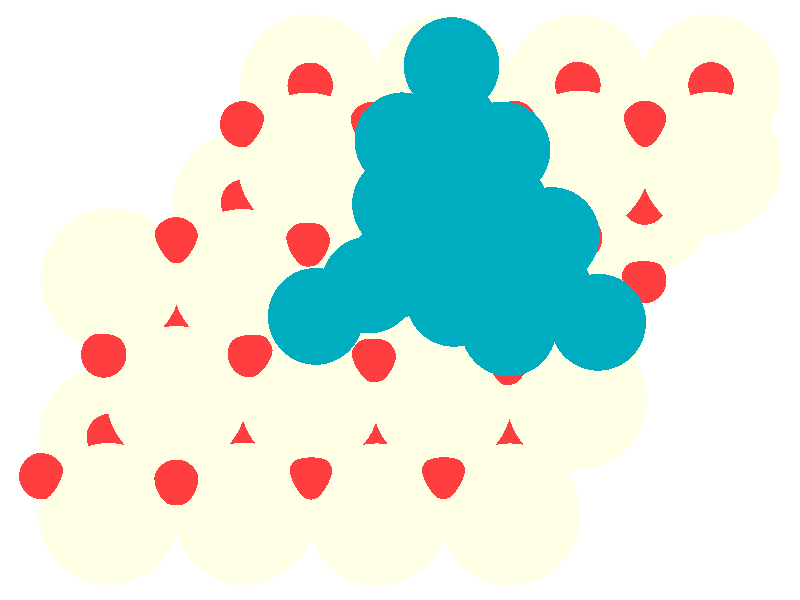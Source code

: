 #include "colors.inc"
#include "finish.inc"

global_settings {assumed_gamma 1 max_trace_level 6}
background {color White}
camera {orthographic
  right -23.25*x up 17.23*y
  direction 1.00*z
  location <0,0,50.00> look_at <0,0,0>}
light_source {<  2.00,   3.00,  40.00> color White
  area_light <0.70, 0, 0>, <0, 0.70, 0>, 3, 3
  adaptive 1 jitter}

#declare simple = finish {phong 0.7}
#declare pale = finish {ambient .5 diffuse .85 roughness .001 specular 0.200 }
#declare intermediate = finish {ambient 0.3 diffuse 0.6 specular 0.10 roughness 0.04 }
#declare vmd = finish {ambient .0 diffuse .65 phong 0.1 phong_size 40. specular 0.500 }
#declare jmol = finish {ambient .2 diffuse .6 specular 1 roughness .001 metallic}
#declare ase2 = finish {ambient 0.05 brilliance 3 diffuse 0.6 metallic specular 0.70 roughness 0.04 reflection 0.15}
#declare ase3 = finish {ambient .15 brilliance 2 diffuse .6 metallic specular 1. roughness .001 reflection .0}
#declare glass = finish {ambient .05 diffuse .3 specular 1. roughness .001}
#declare glass2 = finish {ambient .0 diffuse .3 specular 1. reflection .25 roughness .001}
#declare Rcell = 0.020;
#declare Rbond = 0.100;

#macro atom(LOC, R, COL, TRANS, FIN)
  sphere{LOC, R texture{pigment{color COL transmit TRANS} finish{FIN}}}
#end
#macro constrain(LOC, R, COL, TRANS FIN)
union{torus{R, Rcell rotate 45*z texture{pigment{color COL transmit TRANS} finish{FIN}}}
      torus{R, Rcell rotate -45*z texture{pigment{color COL transmit TRANS} finish{FIN}}}
      translate LOC}
#end

atom(< -2.62,   6.16, -11.75>, 2.04, rgb <1.00, 1.00, 0.78>, 0.0, ase3) // #0 
atom(<  3.20,  -3.92, -11.75>, 2.04, rgb <1.00, 1.00, 0.78>, 0.0, ase3) // #1 
atom(< -6.50,  -0.56, -11.75>, 2.04, rgb <1.00, 1.00, 0.78>, 0.0, ase3) // #2 
atom(<  5.14,  -0.56, -11.75>, 2.04, rgb <1.00, 1.00, 0.78>, 0.0, ase3) // #3 
atom(<  1.26,   6.16, -11.75>, 2.04, rgb <1.00, 1.00, 0.78>, 0.0, ase3) // #4 
atom(<  7.08,   2.80, -11.75>, 2.04, rgb <1.00, 1.00, 0.78>, 0.0, ase3) // #5 
atom(< -2.62,  -0.56, -11.75>, 2.04, rgb <1.00, 1.00, 0.78>, 0.0, ase3) // #6 
atom(<  9.02,   6.16, -11.75>, 2.04, rgb <1.00, 1.00, 0.78>, 0.0, ase3) // #7 
atom(<  5.14,   6.16, -11.75>, 2.04, rgb <1.00, 1.00, 0.78>, 0.0, ase3) // #8 
atom(< -0.68,  -3.92, -11.75>, 2.04, rgb <1.00, 1.00, 0.78>, 0.0, ase3) // #9 
atom(<  1.26,  -0.56, -11.75>, 2.04, rgb <1.00, 1.00, 0.78>, 0.0, ase3) // #10 
atom(< -0.68,   2.80, -11.75>, 2.04, rgb <1.00, 1.00, 0.78>, 0.0, ase3) // #11 
atom(< -8.44,  -3.92, -11.75>, 2.04, rgb <1.00, 1.00, 0.78>, 0.0, ase3) // #12 
atom(<  3.20,   2.80, -11.75>, 2.04, rgb <1.00, 1.00, 0.78>, 0.0, ase3) // #13 
atom(< -4.56,   2.80, -11.75>, 2.04, rgb <1.00, 1.00, 0.78>, 0.0, ase3) // #14 
atom(< -4.56,  -3.92, -11.75>, 2.04, rgb <1.00, 1.00, 0.78>, 0.0, ase3) // #15 
atom(< -4.52,  -6.14,  -8.63>, 2.04, rgb <1.00, 1.00, 0.78>, 0.0, ase3) // #16 
atom(<  3.21,   0.56,  -8.69>, 2.04, rgb <1.00, 1.00, 0.78>, 0.0, ase3) // #17 
atom(< -2.62,  -2.83,  -8.64>, 2.04, rgb <1.00, 1.00, 0.78>, 0.0, ase3) // #18 
atom(< -0.67,  -6.16,  -8.64>, 2.04, rgb <1.00, 1.00, 0.78>, 0.0, ase3) // #19 
atom(< -0.71,   0.54,  -8.67>, 2.04, rgb <1.00, 1.00, 0.78>, 0.0, ase3) // #20 
atom(<  1.22,  -2.84,  -8.64>, 2.04, rgb <1.00, 1.00, 0.78>, 0.0, ase3) // #21 
atom(<  1.27,   3.93,  -8.69>, 2.04, rgb <1.00, 1.00, 0.78>, 0.0, ase3) // #22 
atom(< -8.40,   0.59,  -8.63>, 2.04, rgb <1.00, 1.00, 0.78>, 0.0, ase3) // #23 
atom(< -8.47,  -6.15,  -8.62>, 2.04, rgb <1.00, 1.00, 0.78>, 0.0, ase3) // #24 
atom(<  9.03,   3.93,  -8.64>, 2.04, rgb <1.00, 1.00, 0.78>, 0.0, ase3) // #25 
atom(< -6.49,  -2.79,  -8.51>, 2.04, rgb <1.00, 1.00, 0.78>, 0.0, ase3) // #26 
atom(<  5.14,  -2.83,  -8.62>, 2.04, rgb <1.00, 1.00, 0.78>, 0.0, ase3) // #27 
atom(< -4.58,   0.57,  -8.64>, 2.04, rgb <1.00, 1.00, 0.78>, 0.0, ase3) // #28 
atom(<  5.22,   3.97,  -8.67>, 2.04, rgb <1.00, 1.00, 0.78>, 0.0, ase3) // #29 
atom(< -2.68,   3.91,  -8.64>, 2.04, rgb <1.00, 1.00, 0.78>, 0.0, ase3) // #30 
atom(<  3.20,  -6.16,  -8.65>, 2.04, rgb <1.00, 1.00, 0.78>, 0.0, ase3) // #31 
atom(< -2.62,   1.68, -12.54>, 0.66, rgb <1.00, 0.05, 0.05>, 0.0, ase3) // #32 
atom(< -8.44,  -1.68, -12.54>, 0.66, rgb <1.00, 0.05, 0.05>, 0.0, ase3) // #33 
atom(< -0.68,   5.04, -12.54>, 0.66, rgb <1.00, 0.05, 0.05>, 0.0, ase3) // #34 
atom(<-10.39,  -5.04, -12.54>, 0.66, rgb <1.00, 0.05, 0.05>, 0.0, ase3) // #35 
atom(<  3.20,  -1.68, -12.54>, 0.66, rgb <1.00, 0.05, 0.05>, 0.0, ase3) // #36 
atom(< -4.56,   5.04, -12.54>, 0.66, rgb <1.00, 0.05, 0.05>, 0.0, ase3) // #37 
atom(<  1.26,   1.68, -12.54>, 0.66, rgb <1.00, 0.05, 0.05>, 0.0, ase3) // #38 
atom(< -6.50,   1.68, -12.54>, 0.66, rgb <1.00, 0.05, 0.05>, 0.0, ase3) // #39 
atom(< -6.50,  -5.04, -12.54>, 0.66, rgb <1.00, 0.05, 0.05>, 0.0, ase3) // #40 
atom(<  7.08,   5.04, -12.54>, 0.66, rgb <1.00, 0.05, 0.05>, 0.0, ase3) // #41 
atom(< -0.68,  -1.68, -12.54>, 0.66, rgb <1.00, 0.05, 0.05>, 0.0, ase3) // #42 
atom(< -2.62,  -5.04, -12.54>, 0.66, rgb <1.00, 0.05, 0.05>, 0.0, ase3) // #43 
atom(< -4.56,  -1.68, -12.54>, 0.66, rgb <1.00, 0.05, 0.05>, 0.0, ase3) // #44 
atom(<  3.20,   5.04, -12.54>, 0.66, rgb <1.00, 0.05, 0.05>, 0.0, ase3) // #45 
atom(<  5.14,   1.68, -12.54>, 0.66, rgb <1.00, 0.05, 0.05>, 0.0, ase3) // #46 
atom(<  1.26,  -5.04, -12.54>, 0.66, rgb <1.00, 0.05, 0.05>, 0.0, ase3) // #47 
atom(< -4.56,  -6.16, -10.95>, 0.66, rgb <1.00, 0.05, 0.05>, 0.0, ase3) // #48 
atom(< -2.62,  -2.80, -10.95>, 0.66, rgb <1.00, 0.05, 0.05>, 0.0, ase3) // #49 
atom(< -0.68,  -6.16, -10.95>, 0.66, rgb <1.00, 0.05, 0.05>, 0.0, ase3) // #50 
atom(< -4.56,   0.56, -10.95>, 0.66, rgb <1.00, 0.05, 0.05>, 0.0, ase3) // #51 
atom(< -0.68,   0.56, -10.95>, 0.66, rgb <1.00, 0.05, 0.05>, 0.0, ase3) // #52 
atom(<  7.08,   0.56, -10.95>, 0.66, rgb <1.00, 0.05, 0.05>, 0.0, ase3) // #53 
atom(<  1.26,  -2.80, -10.95>, 0.66, rgb <1.00, 0.05, 0.05>, 0.0, ase3) // #54 
atom(< -6.50,  -2.80, -10.95>, 0.66, rgb <1.00, 0.05, 0.05>, 0.0, ase3) // #55 
atom(<  5.14,  -2.80, -10.95>, 0.66, rgb <1.00, 0.05, 0.05>, 0.0, ase3) // #56 
atom(< -8.44,  -6.16, -10.95>, 0.66, rgb <1.00, 0.05, 0.05>, 0.0, ase3) // #57 
atom(<  3.20,   0.56, -10.95>, 0.66, rgb <1.00, 0.05, 0.05>, 0.0, ase3) // #58 
atom(<  3.20,  -6.16, -10.95>, 0.66, rgb <1.00, 0.05, 0.05>, 0.0, ase3) // #59 
atom(<  9.02,   3.92, -10.95>, 0.66, rgb <1.00, 0.05, 0.05>, 0.0, ase3) // #60 
atom(<  5.14,   3.92, -10.95>, 0.66, rgb <1.00, 0.05, 0.05>, 0.0, ase3) // #61 
atom(< -2.62,   3.92, -10.95>, 0.66, rgb <1.00, 0.05, 0.05>, 0.0, ase3) // #62 
atom(<  1.26,   3.92, -10.95>, 0.66, rgb <1.00, 0.05, 0.05>, 0.0, ase3) // #63 
atom(< -0.67,  -3.91,  -9.44>, 0.66, rgb <1.00, 0.05, 0.05>, 0.0, ase3) // #64 
atom(< -4.55,   2.80,  -9.44>, 0.66, rgb <1.00, 0.05, 0.05>, 0.0, ase3) // #65 
atom(<  9.04,   6.17,  -9.46>, 0.66, rgb <1.00, 0.05, 0.05>, 0.0, ase3) // #66 
atom(<  5.17,   6.18,  -9.47>, 0.66, rgb <1.00, 0.05, 0.05>, 0.0, ase3) // #67 
atom(<  7.11,   2.82,  -9.46>, 0.66, rgb <1.00, 0.05, 0.05>, 0.0, ase3) // #68 
atom(<  1.25,  -0.61,  -9.43>, 0.66, rgb <1.00, 0.05, 0.05>, 0.0, ase3) // #69 
atom(< -2.61,   6.16,  -9.44>, 0.66, rgb <1.00, 0.05, 0.05>, 0.0, ase3) // #70 
atom(< -6.52,  -0.55,  -9.39>, 0.66, rgb <1.00, 0.05, 0.05>, 0.0, ase3) // #71 
atom(< -2.61,  -0.55,  -9.51>, 0.66, rgb <1.00, 0.05, 0.05>, 0.0, ase3) // #72 
atom(< -0.72,   2.81,  -9.43>, 0.66, rgb <1.00, 0.05, 0.05>, 0.0, ase3) // #73 
atom(<  5.12,  -0.57,  -9.44>, 0.66, rgb <1.00, 0.05, 0.05>, 0.0, ase3) // #74 
atom(< -4.57,  -3.94,  -9.39>, 0.66, rgb <1.00, 0.05, 0.05>, 0.0, ase3) // #75 
atom(<  3.20,   2.80,  -9.45>, 0.66, rgb <1.00, 0.05, 0.05>, 0.0, ase3) // #76 
atom(<  1.24,   6.15,  -9.44>, 0.66, rgb <1.00, 0.05, 0.05>, 0.0, ase3) // #77 
atom(< -8.45,  -3.93,  -9.37>, 0.66, rgb <1.00, 0.05, 0.05>, 0.0, ase3) // #78 
atom(<  3.19,  -3.91,  -9.44>, 0.66, rgb <1.00, 0.05, 0.05>, 0.0, ase3) // #79 
atom(< -0.81,   5.03,  -7.79>, 0.66, rgb <1.00, 0.05, 0.05>, 0.0, ase3) // #80 
atom(<  7.12,   5.06,  -7.88>, 0.66, rgb <1.00, 0.05, 0.05>, 0.0, ase3) // #81 
atom(<  3.32,   5.06,  -7.91>, 0.66, rgb <1.00, 0.05, 0.05>, 0.0, ase3) // #82 
atom(<-10.41,  -5.06,  -7.86>, 0.66, rgb <1.00, 0.05, 0.05>, 0.0, ase3) // #83 
atom(< -2.68,   1.62,  -7.76>, 0.66, rgb <1.00, 0.05, 0.05>, 0.0, ase3) // #84 
atom(< -4.35,  -1.56,  -7.69>, 0.66, rgb <1.00, 0.05, 0.05>, 0.0, ase3) // #85 
atom(< -6.50,  -5.24,  -7.59>, 0.66, rgb <1.00, 0.05, 0.05>, 0.0, ase3) // #86 
atom(< -8.61,  -1.57,  -7.59>, 0.66, rgb <1.00, 0.05, 0.05>, 0.0, ase3) // #87 
atom(<  1.22,   1.65,  -8.01>, 0.66, rgb <1.00, 0.05, 0.05>, 0.0, ase3) // #88 
atom(< -0.77,  -1.70,  -7.76>, 0.66, rgb <1.00, 0.05, 0.05>, 0.0, ase3) // #89 
atom(< -2.59,  -5.07,  -7.86>, 0.66, rgb <1.00, 0.05, 0.05>, 0.0, ase3) // #90 
atom(< -6.51,   1.72,  -7.86>, 0.66, rgb <1.00, 0.05, 0.05>, 0.0, ase3) // #91 
atom(<  5.22,   1.78,  -7.91>, 0.66, rgb <1.00, 0.05, 0.05>, 0.0, ase3) // #92 
atom(<  3.13,  -1.78,  -7.79>, 0.66, rgb <1.00, 0.05, 0.05>, 0.0, ase3) // #93 
atom(<  1.26,  -5.05,  -7.87>, 0.66, rgb <1.00, 0.05, 0.05>, 0.0, ase3) // #94 
atom(< -4.57,   5.05,  -7.87>, 0.66, rgb <1.00, 0.05, 0.05>, 0.0, ase3) // #95 
atom(<  1.66,   1.91,  -6.04>, 1.39, rgb <0.00, 0.41, 0.52>, 0.0, ase3) // #96 
atom(<  3.16,  -0.80,  -6.00>, 1.39, rgb <0.00, 0.41, 0.52>, 0.0, ase3) // #97 
atom(<  1.56,   0.05,  -4.16>, 1.39, rgb <0.00, 0.41, 0.52>, 0.0, ase3) // #98 
atom(<  4.41,   1.85,  -6.03>, 1.39, rgb <0.00, 0.41, 0.52>, 0.0, ase3) // #99 
atom(<  0.07,   4.57,  -6.00>, 1.39, rgb <0.00, 0.41, 0.52>, 0.0, ase3) // #100 
atom(<  0.00,   2.76,  -4.16>, 1.39, rgb <0.00, 0.41, 0.52>, 0.0, ase3) // #101 
atom(<  2.98,   4.31,  -6.03>, 1.39, rgb <0.00, 0.41, 0.52>, 0.0, ase3) // #102 
atom(<  2.93,   2.65,  -3.91>, 1.39, rgb <0.00, 0.41, 0.52>, 0.0, ase3) // #103 
atom(< -0.90,   0.43,  -4.73>, 1.39, rgb <0.00, 0.41, 0.52>, 0.0, ase3) // #104 
atom(< -2.45,  -0.47,  -6.61>, 1.39, rgb <0.00, 0.41, 0.52>, 0.0, ase3) // #105 
atom(<  1.49,   4.93,  -3.88>, 1.39, rgb <0.00, 0.41, 0.52>, 0.0, ase3) // #106 
atom(<  1.50,   6.73,  -6.05>, 1.39, rgb <0.00, 0.41, 0.52>, 0.0, ase3) // #107 
atom(<  4.19,   0.25,  -3.88>, 1.39, rgb <0.00, 0.41, 0.52>, 0.0, ase3) // #108 
atom(<  5.76,  -0.64,  -6.05>, 1.39, rgb <0.00, 0.41, 0.52>, 0.0, ase3) // #109 
atom(<  2.63,   0.89,  -1.83>, 1.39, rgb <0.00, 0.41, 0.52>, 0.0, ase3) // #110 
atom(< -0.18,   0.85,  -2.25>, 1.39, rgb <0.00, 0.41, 0.52>, 0.0, ase3) // #111 
atom(<  1.25,   3.26,  -1.83>, 1.39, rgb <0.00, 0.41, 0.52>, 0.0, ase3) // #112 
atom(<  0.91,   1.48,   0.00>, 1.39, rgb <0.00, 0.41, 0.52>, 0.0, ase3) // #113 
